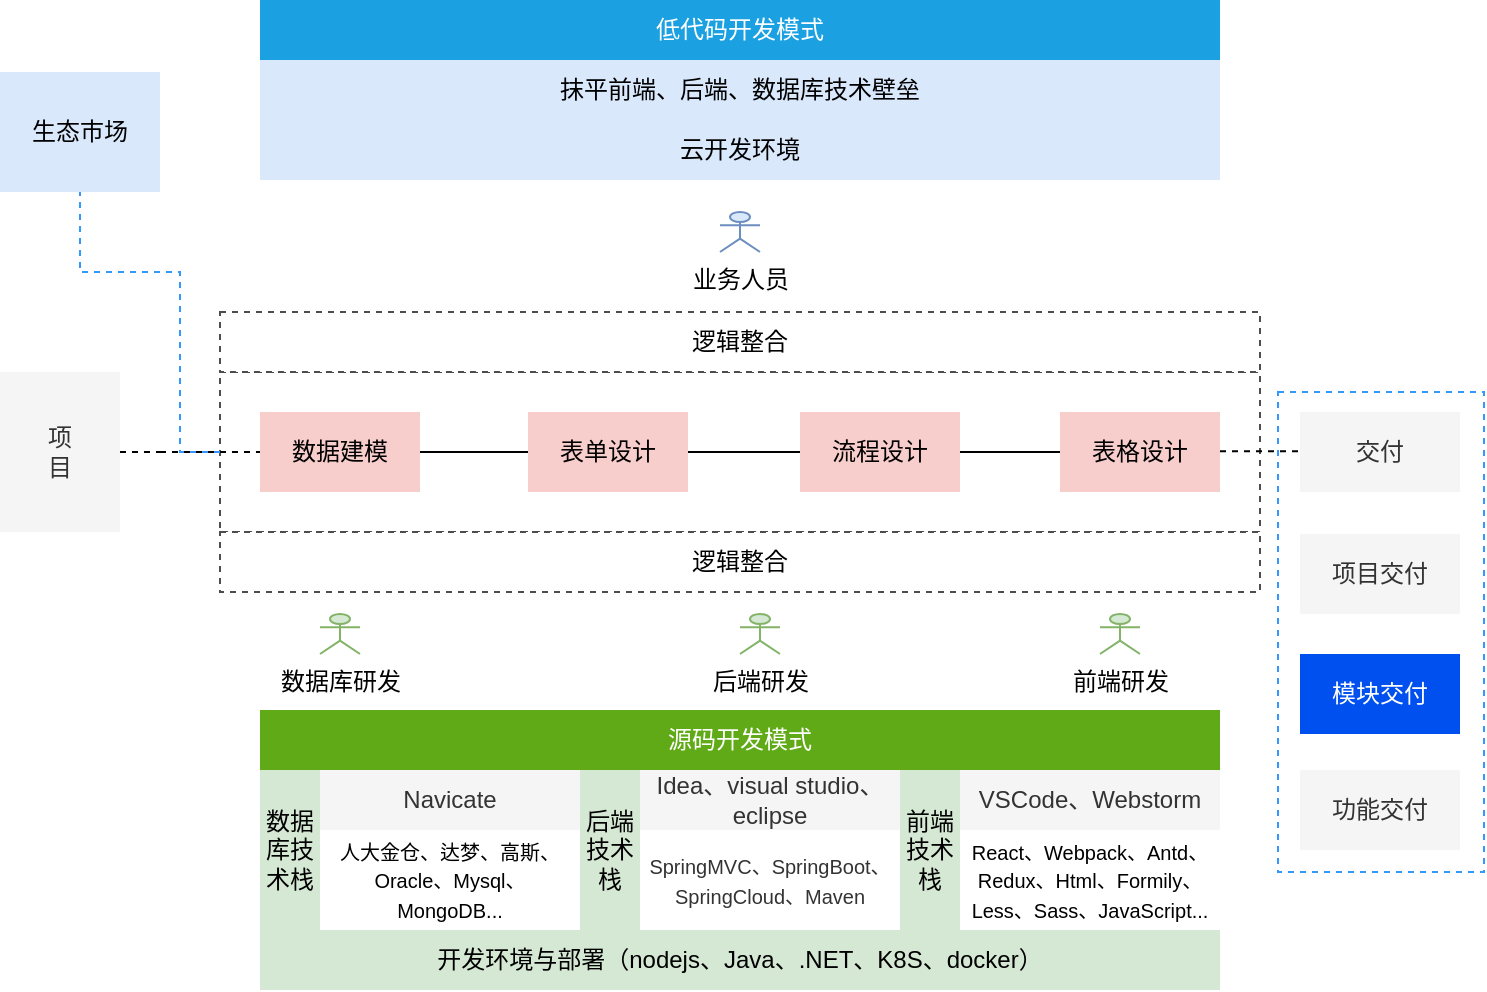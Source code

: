 <mxfile version="24.4.13" type="github">
  <diagram name="第 1 页" id="lHOQz_sZovL-FCDOToCI">
    <mxGraphModel dx="1103" dy="600" grid="1" gridSize="10" guides="1" tooltips="1" connect="1" arrows="1" fold="1" page="1" pageScale="1" pageWidth="827" pageHeight="1169" math="0" shadow="0">
      <root>
        <mxCell id="0" />
        <mxCell id="1" parent="0" />
        <mxCell id="aYST25QZJfzZw-TGcyVV-74" value="" style="rounded=0;whiteSpace=wrap;html=1;dashed=1;strokeColor=#3399FF;" vertex="1" parent="1">
          <mxGeometry x="709" y="370" width="103" height="240" as="geometry" />
        </mxCell>
        <mxCell id="aYST25QZJfzZw-TGcyVV-60" value="" style="rounded=0;whiteSpace=wrap;html=1;dashed=1;strokeColor=#4D4D4D;" vertex="1" parent="1">
          <mxGeometry x="180" y="360" width="520" height="80" as="geometry" />
        </mxCell>
        <mxCell id="aYST25QZJfzZw-TGcyVV-3" value="项&lt;div&gt;&lt;span style=&quot;background-color: initial;&quot;&gt;目&lt;/span&gt;&lt;/div&gt;" style="rounded=0;whiteSpace=wrap;html=1;fillColor=#f5f5f5;fontColor=#333333;strokeColor=none;" vertex="1" parent="1">
          <mxGeometry x="70" y="360" width="60" height="80" as="geometry" />
        </mxCell>
        <mxCell id="aYST25QZJfzZw-TGcyVV-7" value="" style="rounded=0;whiteSpace=wrap;html=1;strokeColor=none;" vertex="1" parent="1">
          <mxGeometry x="200" y="559" width="480" height="80" as="geometry" />
        </mxCell>
        <mxCell id="aYST25QZJfzZw-TGcyVV-8" value="数据建模" style="rounded=0;whiteSpace=wrap;html=1;fillColor=#f8cecc;strokeColor=none;" vertex="1" parent="1">
          <mxGeometry x="200" y="380" width="80" height="40" as="geometry" />
        </mxCell>
        <mxCell id="aYST25QZJfzZw-TGcyVV-9" value="表单设计" style="rounded=0;whiteSpace=wrap;html=1;fillColor=#f8cecc;strokeColor=none;" vertex="1" parent="1">
          <mxGeometry x="334" y="380" width="80" height="40" as="geometry" />
        </mxCell>
        <mxCell id="aYST25QZJfzZw-TGcyVV-10" value="" style="rounded=0;whiteSpace=wrap;html=1;strokeColor=none;" vertex="1" parent="1">
          <mxGeometry x="520" y="559" width="160" height="80" as="geometry" />
        </mxCell>
        <mxCell id="aYST25QZJfzZw-TGcyVV-11" value="" style="rounded=0;whiteSpace=wrap;html=1;strokeColor=none;" vertex="1" parent="1">
          <mxGeometry x="360" y="559" width="160" height="80" as="geometry" />
        </mxCell>
        <mxCell id="aYST25QZJfzZw-TGcyVV-12" value="" style="rounded=0;whiteSpace=wrap;html=1;strokeColor=none;" vertex="1" parent="1">
          <mxGeometry x="200" y="559" width="160" height="80" as="geometry" />
        </mxCell>
        <mxCell id="aYST25QZJfzZw-TGcyVV-16" value="前端&lt;div&gt;技术栈&lt;/div&gt;" style="rounded=0;whiteSpace=wrap;html=1;fillColor=#d5e8d4;strokeColor=none;" vertex="1" parent="1">
          <mxGeometry x="520" y="559" width="30" height="80" as="geometry" />
        </mxCell>
        <mxCell id="aYST25QZJfzZw-TGcyVV-17" value="后端&lt;div&gt;技术栈&lt;/div&gt;" style="rounded=0;whiteSpace=wrap;html=1;fillColor=#d5e8d4;strokeColor=none;" vertex="1" parent="1">
          <mxGeometry x="360" y="559" width="30" height="80" as="geometry" />
        </mxCell>
        <mxCell id="aYST25QZJfzZw-TGcyVV-18" value="数据库技术栈" style="rounded=0;whiteSpace=wrap;html=1;fillColor=#d5e8d4;strokeColor=none;" vertex="1" parent="1">
          <mxGeometry x="200" y="559" width="30" height="80" as="geometry" />
        </mxCell>
        <mxCell id="aYST25QZJfzZw-TGcyVV-19" value="VSCode、Webstorm" style="rounded=0;whiteSpace=wrap;html=1;fillColor=#f5f5f5;fontColor=#333333;strokeColor=none;" vertex="1" parent="1">
          <mxGeometry x="550" y="559" width="130" height="30" as="geometry" />
        </mxCell>
        <mxCell id="aYST25QZJfzZw-TGcyVV-20" value="Navicate" style="rounded=0;whiteSpace=wrap;html=1;fillColor=#f5f5f5;fontColor=#333333;strokeColor=none;" vertex="1" parent="1">
          <mxGeometry x="230" y="559" width="130" height="30" as="geometry" />
        </mxCell>
        <mxCell id="aYST25QZJfzZw-TGcyVV-21" value="Idea、visual studio、eclipse" style="rounded=0;whiteSpace=wrap;html=1;fillColor=#f5f5f5;fontColor=#333333;strokeColor=none;" vertex="1" parent="1">
          <mxGeometry x="390" y="559" width="130" height="30" as="geometry" />
        </mxCell>
        <mxCell id="aYST25QZJfzZw-TGcyVV-23" value="&lt;font style=&quot;font-size: 10px;&quot;&gt;React、Webpack、Antd、Redux、Html、Formily、Less、Sass、JavaScript...&lt;/font&gt;" style="rounded=0;whiteSpace=wrap;html=1;strokeColor=none;" vertex="1" parent="1">
          <mxGeometry x="550" y="589" width="130" height="50" as="geometry" />
        </mxCell>
        <mxCell id="aYST25QZJfzZw-TGcyVV-24" value="&lt;span style=&quot;color: rgb(51, 51, 51); font-family: arial, verdana, helvetica, &amp;quot;PingFang SC&amp;quot;, &amp;quot;HanHei SC&amp;quot;, STHeitiSC-Light, &amp;quot;Microsoft Yahei&amp;quot;, sans-serif; text-align: justify; white-space-collapse: preserve; background-color: rgb(255, 255, 255);&quot;&gt;&lt;font style=&quot;font-size: 10px;&quot;&gt;SpringMVC、SpringBoot、SpringCloud、Maven&lt;/font&gt;&lt;/span&gt;" style="rounded=0;whiteSpace=wrap;html=1;strokeColor=none;" vertex="1" parent="1">
          <mxGeometry x="390" y="589" width="130" height="50" as="geometry" />
        </mxCell>
        <mxCell id="aYST25QZJfzZw-TGcyVV-25" value="&lt;font style=&quot;font-size: 10px;&quot;&gt;人大金仓、达梦、高斯、Oracle、Mysql、MongoDB...&lt;/font&gt;" style="rounded=0;whiteSpace=wrap;html=1;strokeColor=none;" vertex="1" parent="1">
          <mxGeometry x="230" y="589" width="130" height="50" as="geometry" />
        </mxCell>
        <mxCell id="aYST25QZJfzZw-TGcyVV-26" value="开发环境与部署（nodejs、Java、.NET、K8S、docker&lt;span style=&quot;background-color: initial;&quot;&gt;）&lt;/span&gt;" style="rounded=0;whiteSpace=wrap;html=1;fillColor=#d5e8d4;strokeColor=none;" vertex="1" parent="1">
          <mxGeometry x="200" y="639" width="480" height="30" as="geometry" />
        </mxCell>
        <mxCell id="aYST25QZJfzZw-TGcyVV-31" value="流程设计" style="rounded=0;whiteSpace=wrap;html=1;fillColor=#f8cecc;strokeColor=none;" vertex="1" parent="1">
          <mxGeometry x="470" y="380" width="80" height="40" as="geometry" />
        </mxCell>
        <mxCell id="aYST25QZJfzZw-TGcyVV-32" value="表格设计" style="rounded=0;whiteSpace=wrap;html=1;fillColor=#f8cecc;strokeColor=none;" vertex="1" parent="1">
          <mxGeometry x="600" y="380" width="80" height="40" as="geometry" />
        </mxCell>
        <mxCell id="aYST25QZJfzZw-TGcyVV-34" value="低代码开发模式" style="rounded=0;whiteSpace=wrap;html=1;fillColor=#1ba1e2;fontColor=#ffffff;strokeColor=none;" vertex="1" parent="1">
          <mxGeometry x="200" y="174" width="480" height="30" as="geometry" />
        </mxCell>
        <mxCell id="aYST25QZJfzZw-TGcyVV-36" value="" style="endArrow=none;html=1;rounded=0;exitX=1;exitY=0.5;exitDx=0;exitDy=0;entryX=0;entryY=0.5;entryDx=0;entryDy=0;" edge="1" parent="1" source="aYST25QZJfzZw-TGcyVV-8" target="aYST25QZJfzZw-TGcyVV-9">
          <mxGeometry width="50" height="50" relative="1" as="geometry">
            <mxPoint x="410" y="600" as="sourcePoint" />
            <mxPoint x="460" y="550" as="targetPoint" />
          </mxGeometry>
        </mxCell>
        <mxCell id="aYST25QZJfzZw-TGcyVV-39" value="" style="endArrow=none;dashed=1;html=1;rounded=0;exitX=1;exitY=0.5;exitDx=0;exitDy=0;" edge="1" parent="1" source="aYST25QZJfzZw-TGcyVV-3">
          <mxGeometry width="50" height="50" relative="1" as="geometry">
            <mxPoint x="440" y="320" as="sourcePoint" />
            <mxPoint x="150" y="400" as="targetPoint" />
          </mxGeometry>
        </mxCell>
        <mxCell id="aYST25QZJfzZw-TGcyVV-40" value="" style="endArrow=none;html=1;rounded=0;entryX=0;entryY=0.5;entryDx=0;entryDy=0;exitX=1;exitY=0.5;exitDx=0;exitDy=0;" edge="1" parent="1" source="aYST25QZJfzZw-TGcyVV-9" target="aYST25QZJfzZw-TGcyVV-31">
          <mxGeometry width="50" height="50" relative="1" as="geometry">
            <mxPoint x="430" y="400" as="sourcePoint" />
            <mxPoint x="440" y="399.5" as="targetPoint" />
          </mxGeometry>
        </mxCell>
        <mxCell id="aYST25QZJfzZw-TGcyVV-42" value="" style="endArrow=none;html=1;rounded=0;exitX=1;exitY=0.5;exitDx=0;exitDy=0;entryX=0;entryY=0.5;entryDx=0;entryDy=0;" edge="1" parent="1" source="aYST25QZJfzZw-TGcyVV-31" target="aYST25QZJfzZw-TGcyVV-32">
          <mxGeometry width="50" height="50" relative="1" as="geometry">
            <mxPoint x="520" y="399.5" as="sourcePoint" />
            <mxPoint x="560" y="399.5" as="targetPoint" />
          </mxGeometry>
        </mxCell>
        <mxCell id="aYST25QZJfzZw-TGcyVV-27" value="抹平前端、后端、数据库技术壁垒" style="rounded=0;whiteSpace=wrap;html=1;fillColor=#dae8fc;strokeColor=none;" vertex="1" parent="1">
          <mxGeometry x="200" y="204" width="480" height="30" as="geometry" />
        </mxCell>
        <mxCell id="aYST25QZJfzZw-TGcyVV-48" value="数据库研发" style="shape=umlActor;verticalLabelPosition=bottom;verticalAlign=top;html=1;outlineConnect=0;fillColor=#d5e8d4;strokeColor=#82b366;" vertex="1" parent="1">
          <mxGeometry x="230" y="481" width="20" height="20" as="geometry" />
        </mxCell>
        <mxCell id="aYST25QZJfzZw-TGcyVV-49" value="业务人员" style="shape=umlActor;verticalLabelPosition=bottom;verticalAlign=top;html=1;outlineConnect=0;fillColor=#dae8fc;strokeColor=#6c8ebf;" vertex="1" parent="1">
          <mxGeometry x="430" y="280" width="20" height="20" as="geometry" />
        </mxCell>
        <mxCell id="aYST25QZJfzZw-TGcyVV-54" value="后端研发" style="shape=umlActor;verticalLabelPosition=bottom;verticalAlign=top;html=1;outlineConnect=0;fillColor=#d5e8d4;strokeColor=#82b366;" vertex="1" parent="1">
          <mxGeometry x="440" y="481" width="20" height="20" as="geometry" />
        </mxCell>
        <mxCell id="aYST25QZJfzZw-TGcyVV-55" value="前端研发" style="shape=umlActor;verticalLabelPosition=bottom;verticalAlign=top;html=1;outlineConnect=0;fillColor=#d5e8d4;strokeColor=#82b366;" vertex="1" parent="1">
          <mxGeometry x="620" y="481" width="20" height="20" as="geometry" />
        </mxCell>
        <mxCell id="aYST25QZJfzZw-TGcyVV-56" value="" style="endArrow=none;dashed=1;html=1;rounded=0;exitX=1;exitY=0.5;exitDx=0;exitDy=0;entryX=0;entryY=0.5;entryDx=0;entryDy=0;" edge="1" parent="1" target="aYST25QZJfzZw-TGcyVV-8">
          <mxGeometry width="50" height="50" relative="1" as="geometry">
            <mxPoint x="150" y="400" as="sourcePoint" />
            <mxPoint x="370" y="310" as="targetPoint" />
          </mxGeometry>
        </mxCell>
        <mxCell id="aYST25QZJfzZw-TGcyVV-57" value="" style="endArrow=none;dashed=1;html=1;rounded=0;exitX=1;exitY=0.5;exitDx=0;exitDy=0;entryX=0;entryY=0.5;entryDx=0;entryDy=0;" edge="1" parent="1">
          <mxGeometry width="50" height="50" relative="1" as="geometry">
            <mxPoint x="680" y="399.58" as="sourcePoint" />
            <mxPoint x="720" y="399.58" as="targetPoint" />
          </mxGeometry>
        </mxCell>
        <mxCell id="aYST25QZJfzZw-TGcyVV-59" value="交付" style="rounded=0;whiteSpace=wrap;html=1;fillColor=#f5f5f5;fontColor=#333333;strokeColor=none;" vertex="1" parent="1">
          <mxGeometry x="720" y="380" width="80" height="40" as="geometry" />
        </mxCell>
        <mxCell id="aYST25QZJfzZw-TGcyVV-61" value="逻辑整合" style="rounded=0;whiteSpace=wrap;html=1;dashed=1;strokeColor=#4D4D4D;" vertex="1" parent="1">
          <mxGeometry x="180" y="330" width="520" height="30" as="geometry" />
        </mxCell>
        <mxCell id="aYST25QZJfzZw-TGcyVV-62" value="逻辑整合" style="rounded=0;whiteSpace=wrap;html=1;dashed=1;strokeColor=#4D4D4D;" vertex="1" parent="1">
          <mxGeometry x="180" y="440" width="520" height="30" as="geometry" />
        </mxCell>
        <mxCell id="aYST25QZJfzZw-TGcyVV-63" value="源码开发模式" style="rounded=0;whiteSpace=wrap;html=1;fillColor=#60a917;fontColor=#ffffff;strokeColor=none;" vertex="1" parent="1">
          <mxGeometry x="200" y="529" width="480" height="30" as="geometry" />
        </mxCell>
        <mxCell id="aYST25QZJfzZw-TGcyVV-64" value="生态市场" style="rounded=0;whiteSpace=wrap;html=1;fillColor=#dae8fc;strokeColor=none;" vertex="1" parent="1">
          <mxGeometry x="70" y="210" width="80" height="60" as="geometry" />
        </mxCell>
        <mxCell id="aYST25QZJfzZw-TGcyVV-66" value="" style="endArrow=none;dashed=1;html=1;rounded=0;entryX=0.5;entryY=1;entryDx=0;entryDy=0;exitX=0;exitY=0.5;exitDx=0;exitDy=0;strokeColor=#3399FF;" edge="1" parent="1" source="aYST25QZJfzZw-TGcyVV-60" target="aYST25QZJfzZw-TGcyVV-64">
          <mxGeometry width="50" height="50" relative="1" as="geometry">
            <mxPoint x="400" y="470" as="sourcePoint" />
            <mxPoint x="450" y="420" as="targetPoint" />
            <Array as="points">
              <mxPoint x="160" y="400" />
              <mxPoint x="160" y="360" />
              <mxPoint x="160" y="310" />
              <mxPoint x="110" y="310" />
            </Array>
          </mxGeometry>
        </mxCell>
        <mxCell id="aYST25QZJfzZw-TGcyVV-71" value="项目交付" style="rounded=0;whiteSpace=wrap;html=1;fillColor=#f5f5f5;fontColor=#333333;strokeColor=none;" vertex="1" parent="1">
          <mxGeometry x="720" y="441" width="80" height="40" as="geometry" />
        </mxCell>
        <mxCell id="aYST25QZJfzZw-TGcyVV-72" value="模块交付" style="rounded=0;whiteSpace=wrap;html=1;fillColor=#0050ef;fontColor=#ffffff;strokeColor=none;" vertex="1" parent="1">
          <mxGeometry x="720" y="501" width="80" height="40" as="geometry" />
        </mxCell>
        <mxCell id="aYST25QZJfzZw-TGcyVV-73" value="功能交付" style="rounded=0;whiteSpace=wrap;html=1;fillColor=#f5f5f5;fontColor=#333333;strokeColor=none;" vertex="1" parent="1">
          <mxGeometry x="720" y="559" width="80" height="40" as="geometry" />
        </mxCell>
        <mxCell id="aYST25QZJfzZw-TGcyVV-75" value="云开发环境" style="rounded=0;whiteSpace=wrap;html=1;fillColor=#dae8fc;strokeColor=none;" vertex="1" parent="1">
          <mxGeometry x="200" y="234" width="480" height="30" as="geometry" />
        </mxCell>
      </root>
    </mxGraphModel>
  </diagram>
</mxfile>

